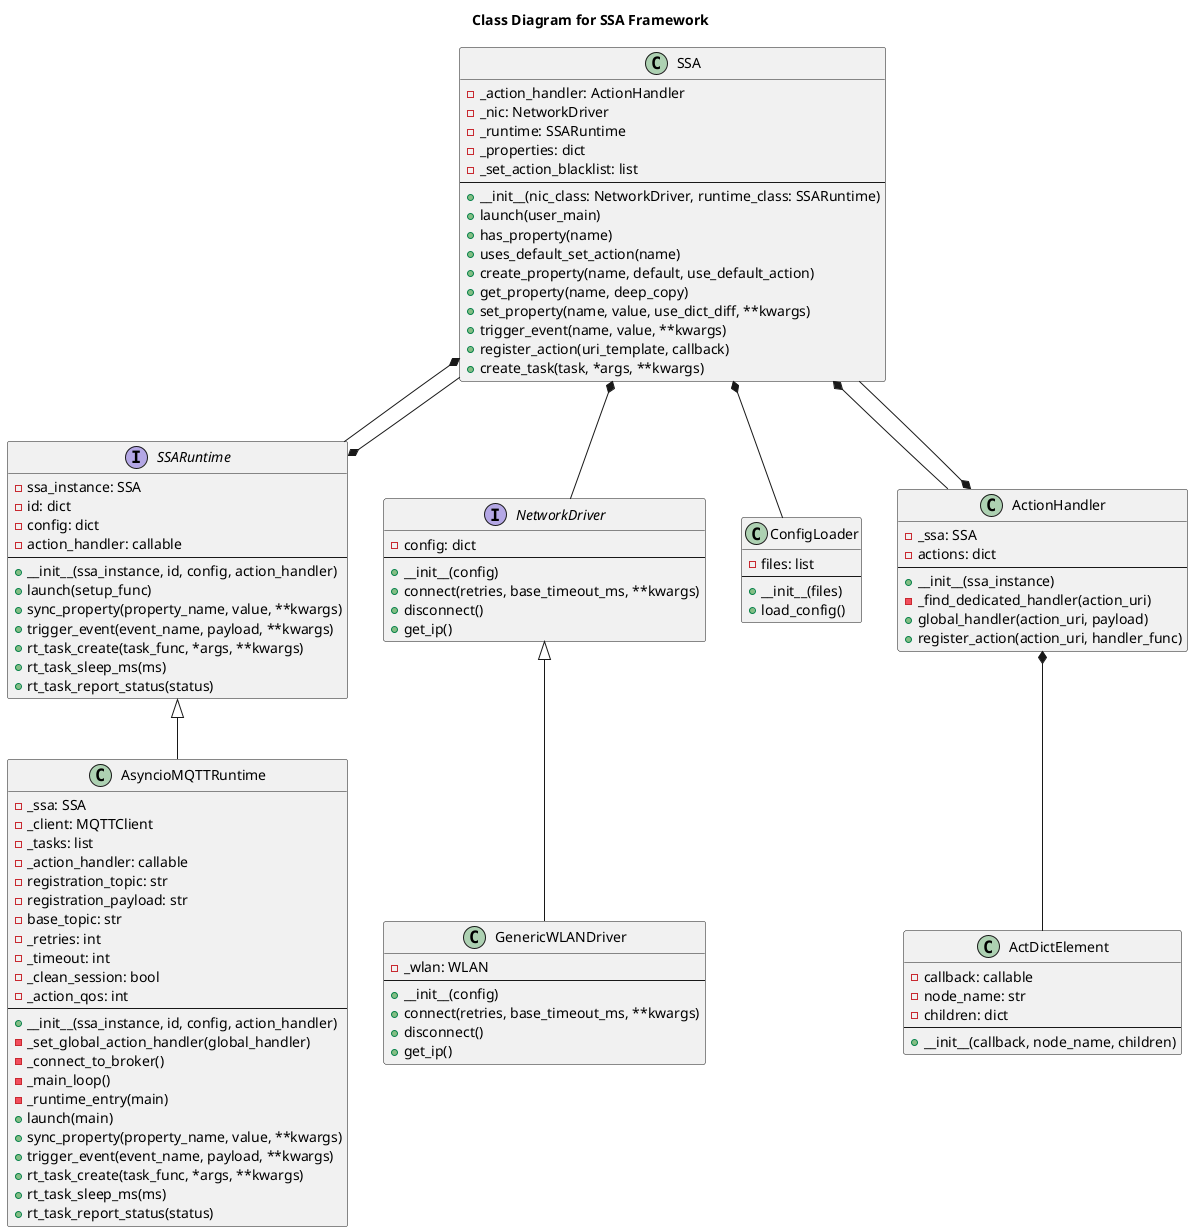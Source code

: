 @startuml
title Class Diagram for SSA Framework

interface NetworkDriver {
  - config: dict
  ---
  + __init__(config)
  + connect(retries, base_timeout_ms, **kwargs)
  + disconnect()
  + get_ip()
}

class GenericWLANDriver {
  - _wlan: WLAN
  ---
  + __init__(config)
  + connect(retries, base_timeout_ms, **kwargs)
  + disconnect()
  + get_ip()
}

interface SSARuntime {
  - ssa_instance: SSA
  - id: dict
  - config: dict
  - action_handler: callable
  ---
  + __init__(ssa_instance, id, config, action_handler)
  + launch(setup_func)
  + sync_property(property_name, value, **kwargs)
  + trigger_event(event_name, payload, **kwargs)
  + rt_task_create(task_func, *args, **kwargs)
  + rt_task_sleep_ms(ms)
  + rt_task_report_status(status)
}

class AsyncioMQTTRuntime {
  - _ssa: SSA
  - _client: MQTTClient
  - _tasks: list
  - _action_handler: callable
  - registration_topic: str
  - registration_payload: str
  - base_topic: str
  - _retries: int
  - _timeout: int
  - _clean_session: bool
  - _action_qos: int
  ---
  + __init__(ssa_instance, id, config, action_handler)
  - _set_global_action_handler(global_handler)
  - _connect_to_broker()
  - _main_loop()
  - _runtime_entry(main)
  + launch(main)
  + sync_property(property_name, value, **kwargs)
  + trigger_event(event_name, payload, **kwargs)
  + rt_task_create(task_func, *args, **kwargs)
  + rt_task_sleep_ms(ms)
  + rt_task_report_status(status)
}

class SSA {
  - _action_handler: ActionHandler
  - _nic: NetworkDriver
  - _runtime: SSARuntime
  - _properties: dict
  - _set_action_blacklist: list
  ---
  + __init__(nic_class: NetworkDriver, runtime_class: SSARuntime)
  + launch(user_main)
  + has_property(name)
  + uses_default_set_action(name)
  + create_property(name, default, use_default_action)
  + get_property(name, deep_copy)
  + set_property(name, value, use_dict_diff, **kwargs)
  + trigger_event(name, value, **kwargs)
  + register_action(uri_template, callback)
  + create_task(task, *args, **kwargs)
}

class ConfigLoader {
  - files: list
  ---
  + __init__(files)
  + load_config()
}

class ActDictElement {
  - callback: callable
  - node_name: str
  - children: dict
  ---
  + __init__(callback, node_name, children)
}

class ActionHandler {
  - _ssa: SSA
  - actions: dict
  ---
  + __init__(ssa_instance)
  - _find_dedicated_handler(action_uri)
  + global_handler(action_uri, payload)
  + register_action(action_uri, handler_func)
}

NetworkDriver <|-- GenericWLANDriver
SSARuntime <|-- AsyncioMQTTRuntime
SSA *-- NetworkDriver
SSA *-- SSARuntime
SSA *-- ActionHandler
SSA *-- ConfigLoader
SSARuntime *-- SSA
ActionHandler *-- SSA
ActionHandler *-- ActDictElement
@enduml

